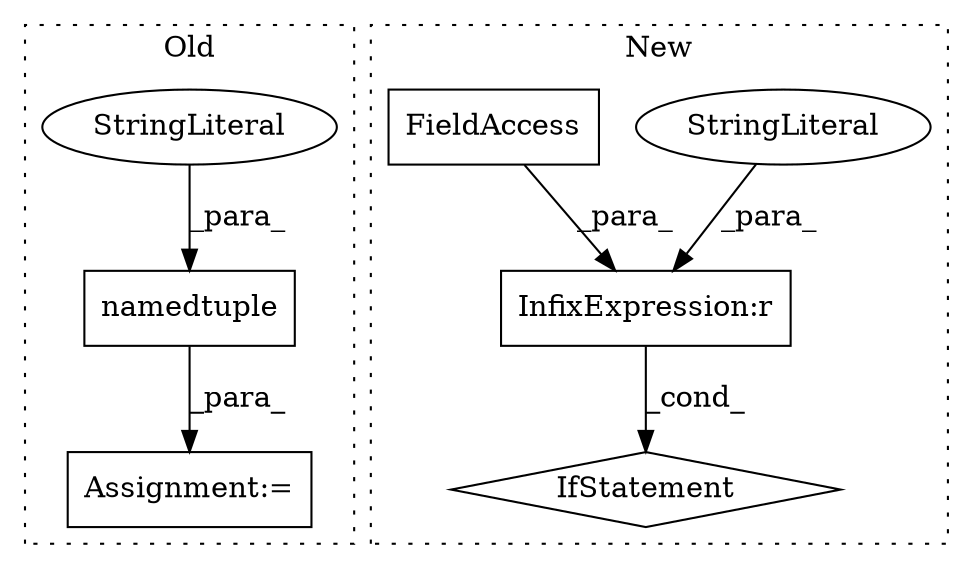 digraph G {
subgraph cluster0 {
1 [label="namedtuple" a="32" s="875,906" l="11,1" shape="box"];
3 [label="StringLiteral" a="45" s="886" l="8" shape="ellipse"];
4 [label="Assignment:=" a="7" s="874" l="1" shape="box"];
label = "Old";
style="dotted";
}
subgraph cluster1 {
2 [label="IfStatement" a="25" s="3973,3999" l="4,2" shape="diamond"];
5 [label="InfixExpression:r" a="27" s="3985" l="4" shape="box"];
6 [label="StringLiteral" a="45" s="3989" l="10" shape="ellipse"];
7 [label="FieldAccess" a="22" s="3977" l="8" shape="box"];
label = "New";
style="dotted";
}
1 -> 4 [label="_para_"];
3 -> 1 [label="_para_"];
5 -> 2 [label="_cond_"];
6 -> 5 [label="_para_"];
7 -> 5 [label="_para_"];
}